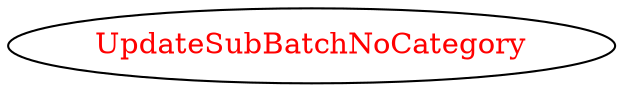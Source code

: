 digraph dependencyGraph {
 concentrate=true;
 ranksep="2.0";
 rankdir="LR"; 
 splines="ortho";
"UpdateSubBatchNoCategory" [fontcolor="red"];
}